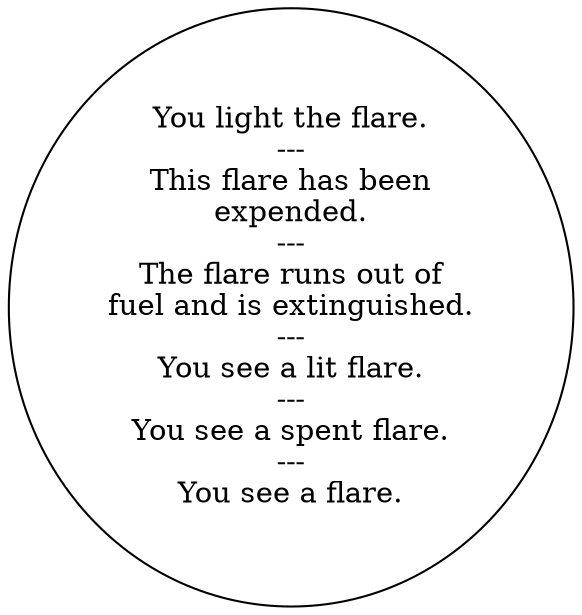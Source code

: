 digraph FLARE {
  "start" [style=filled       fillcolor="#FFFFFF"       color="#000000"]
  "start" [label="You light the flare.\n---\nThis flare has been\nexpended.\n---\nThe flare runs out of\nfuel and is extinguished.\n---\nYou see a lit flare.\n---\nYou see a spent flare.\n---\nYou see a flare."]
}